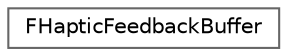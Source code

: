 digraph "Graphical Class Hierarchy"
{
 // INTERACTIVE_SVG=YES
 // LATEX_PDF_SIZE
  bgcolor="transparent";
  edge [fontname=Helvetica,fontsize=10,labelfontname=Helvetica,labelfontsize=10];
  node [fontname=Helvetica,fontsize=10,shape=box,height=0.2,width=0.4];
  rankdir="LR";
  Node0 [id="Node000000",label="FHapticFeedbackBuffer",height=0.2,width=0.4,color="grey40", fillcolor="white", style="filled",URL="$dd/d94/structFHapticFeedbackBuffer.html",tooltip=" "];
}
